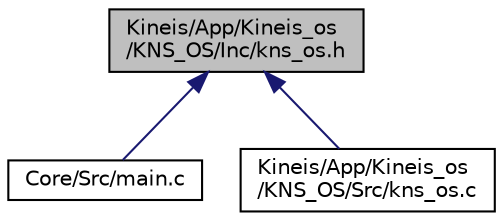 digraph "Kineis/App/Kineis_os/KNS_OS/Inc/kns_os.h"
{
 // INTERACTIVE_SVG=YES
 // LATEX_PDF_SIZE
  edge [fontname="Helvetica",fontsize="10",labelfontname="Helvetica",labelfontsize="10"];
  node [fontname="Helvetica",fontsize="10",shape=record];
  Node1 [label="Kineis/App/Kineis_os\l/KNS_OS/Inc/kns_os.h",height=0.2,width=0.4,color="black", fillcolor="grey75", style="filled", fontcolor="black",tooltip="Minimalist baremetal OS to be used with Kineissoftware stack."];
  Node1 -> Node2 [dir="back",color="midnightblue",fontsize="10",style="solid",fontname="Helvetica"];
  Node2 [label="Core/Src/main.c",height=0.2,width=0.4,color="black", fillcolor="white", style="filled",URL="$d0/d29/main_8c.html",tooltip=": Main program body"];
  Node1 -> Node3 [dir="back",color="midnightblue",fontsize="10",style="solid",fontname="Helvetica"];
  Node3 [label="Kineis/App/Kineis_os\l/KNS_OS/Src/kns_os.c",height=0.2,width=0.4,color="black", fillcolor="white", style="filled",URL="$d4/d95/kns__os_8c.html",tooltip="Minimalist baremetal OS to be used with Kineis software stack."];
}
